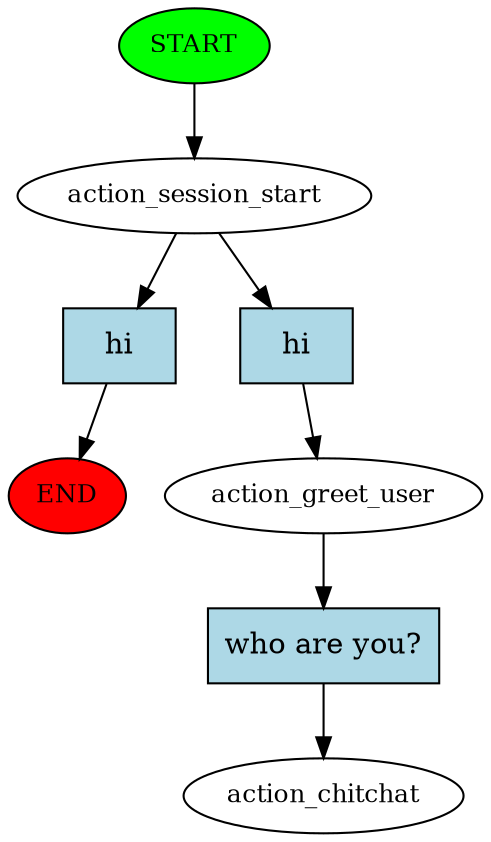 digraph  {
0 [class="start active", fillcolor=green, fontsize=12, label=START, style=filled];
"-1" [class=end, fillcolor=red, fontsize=12, label=END, style=filled];
1 [class=active, fontsize=12, label=action_session_start];
3 [class=active, fontsize=12, label=action_greet_user];
4 [class="dashed active", fontsize=12, label=action_chitchat];
5 [class=intent, fillcolor=lightblue, label=hi, shape=rect, style=filled];
6 [class="intent active", fillcolor=lightblue, label=hi, shape=rect, style=filled];
7 [class="intent active", fillcolor=lightblue, label="who are you?", shape=rect, style=filled];
0 -> 1  [class=active, key=NONE, label=""];
1 -> 5  [class="", key=0];
1 -> 6  [class=active, key=0];
3 -> 7  [class=active, key=0];
5 -> "-1"  [class="", key=0];
6 -> 3  [class=active, key=0];
7 -> 4  [class=active, key=0];
}
